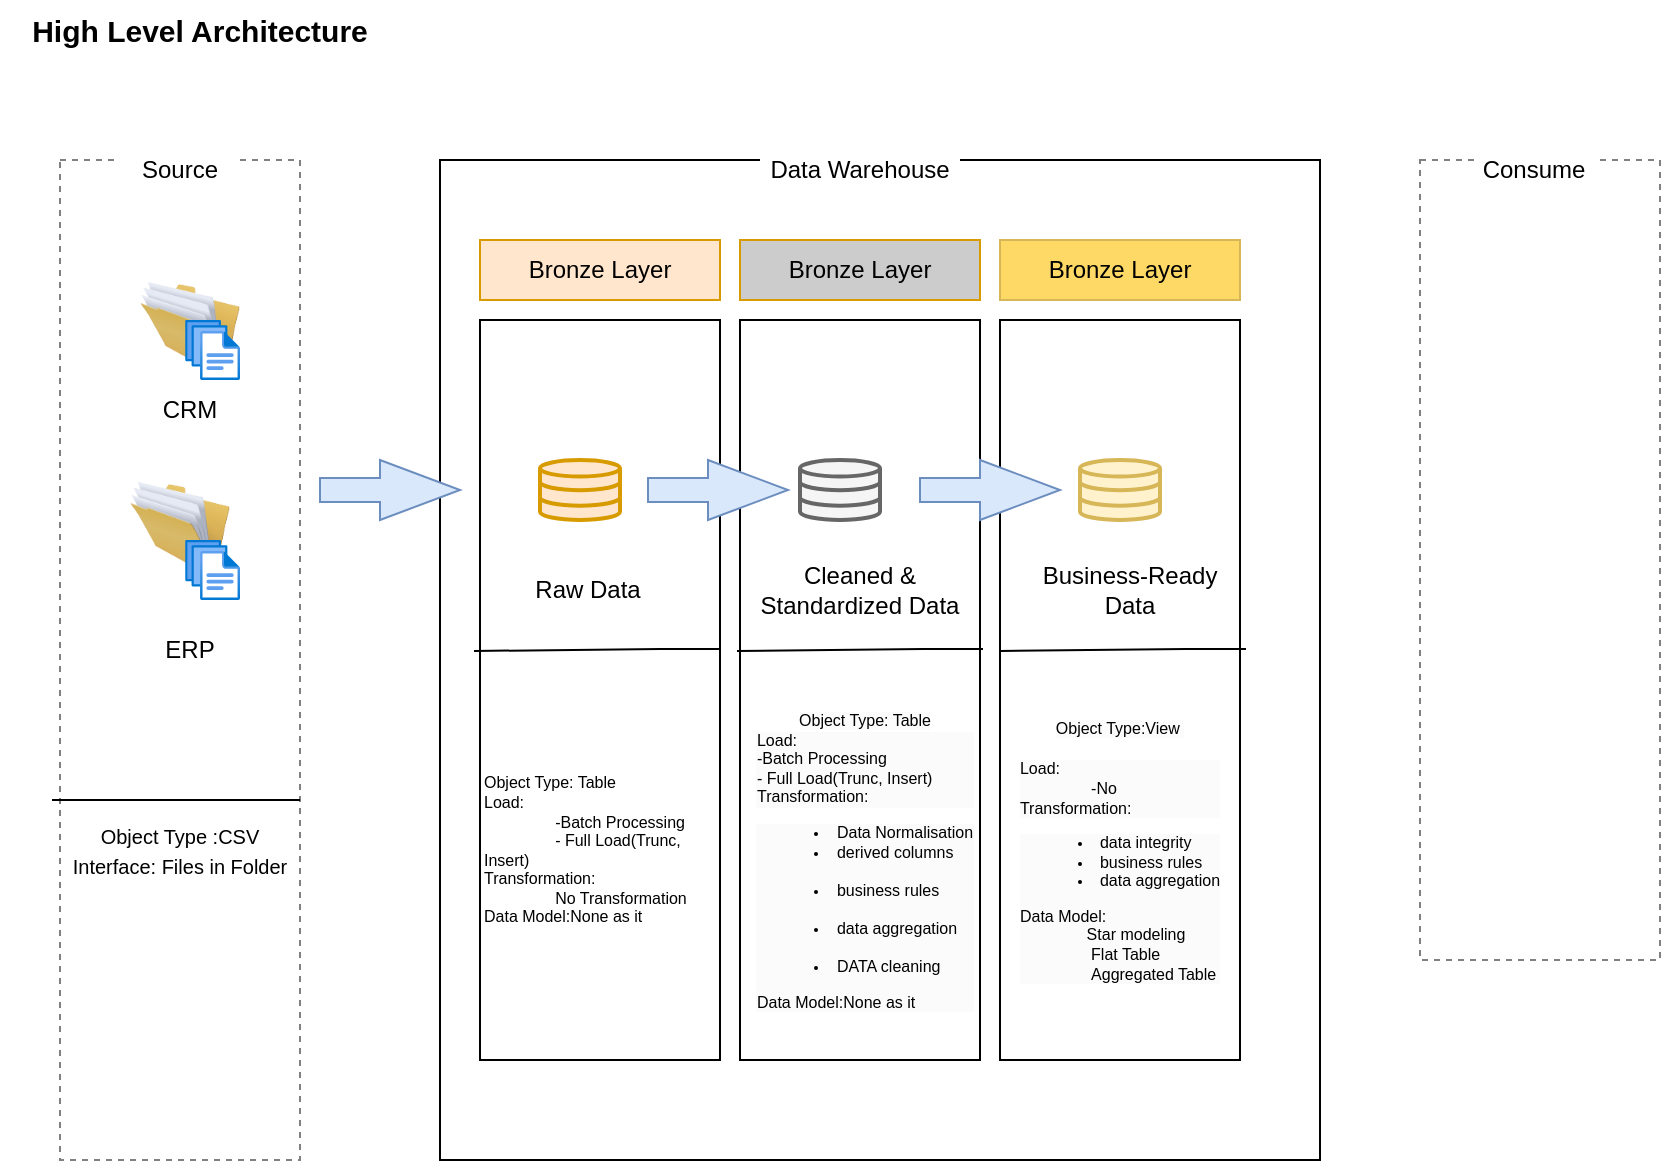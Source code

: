 <mxfile version="26.1.0">
  <diagram name="Page-1" id="3FCX_0pGCppc68yFw43s">
    <mxGraphModel dx="954" dy="639" grid="1" gridSize="10" guides="1" tooltips="1" connect="1" arrows="1" fold="1" page="1" pageScale="1" pageWidth="827" pageHeight="1169" math="0" shadow="0">
      <root>
        <mxCell id="0" />
        <mxCell id="1" parent="0" />
        <mxCell id="sraQKeebK-J_Rjf461GM-1" value="High Level Architecture" style="text;html=1;align=center;verticalAlign=middle;whiteSpace=wrap;rounded=0;fontStyle=1;fontSize=15;" vertex="1" parent="1">
          <mxGeometry x="90" y="40" width="200" height="30" as="geometry" />
        </mxCell>
        <mxCell id="sraQKeebK-J_Rjf461GM-3" value="" style="rounded=0;whiteSpace=wrap;html=1;dashed=1;strokeColor=#808080;" vertex="1" parent="1">
          <mxGeometry x="120" y="120" width="120" height="500" as="geometry" />
        </mxCell>
        <mxCell id="sraQKeebK-J_Rjf461GM-4" value="Source" style="text;html=1;align=center;verticalAlign=middle;whiteSpace=wrap;rounded=0;fillColor=default;" vertex="1" parent="1">
          <mxGeometry x="150" y="110" width="60" height="30" as="geometry" />
        </mxCell>
        <mxCell id="sraQKeebK-J_Rjf461GM-5" value="" style="rounded=0;whiteSpace=wrap;html=1;" vertex="1" parent="1">
          <mxGeometry x="310" y="120" width="440" height="500" as="geometry" />
        </mxCell>
        <mxCell id="sraQKeebK-J_Rjf461GM-6" value="Data Warehouse" style="text;html=1;align=center;verticalAlign=middle;whiteSpace=wrap;rounded=0;fillColor=default;" vertex="1" parent="1">
          <mxGeometry x="470" y="110" width="100" height="30" as="geometry" />
        </mxCell>
        <mxCell id="sraQKeebK-J_Rjf461GM-7" value="" style="rounded=0;whiteSpace=wrap;html=1;dashed=1;strokeColor=#808080;" vertex="1" parent="1">
          <mxGeometry x="800" y="120" width="120" height="400" as="geometry" />
        </mxCell>
        <mxCell id="sraQKeebK-J_Rjf461GM-8" value="Consume" style="text;html=1;align=center;verticalAlign=middle;whiteSpace=wrap;rounded=0;fillColor=default;" vertex="1" parent="1">
          <mxGeometry x="827" y="110" width="60" height="30" as="geometry" />
        </mxCell>
        <mxCell id="sraQKeebK-J_Rjf461GM-9" value="" style="rounded=0;whiteSpace=wrap;html=1;" vertex="1" parent="1">
          <mxGeometry x="330" y="200" width="120" height="370" as="geometry" />
        </mxCell>
        <mxCell id="sraQKeebK-J_Rjf461GM-10" value="Bronze Layer" style="text;html=1;align=center;verticalAlign=middle;whiteSpace=wrap;rounded=0;fillColor=#ffe6cc;strokeColor=#d79b00;" vertex="1" parent="1">
          <mxGeometry x="330" y="160" width="120" height="30" as="geometry" />
        </mxCell>
        <mxCell id="sraQKeebK-J_Rjf461GM-11" value="Bronze Layer" style="text;html=1;align=center;verticalAlign=middle;whiteSpace=wrap;rounded=0;fillColor=#CCCCCC;strokeColor=#d79b00;" vertex="1" parent="1">
          <mxGeometry x="460" y="160" width="120" height="30" as="geometry" />
        </mxCell>
        <mxCell id="sraQKeebK-J_Rjf461GM-12" value="Bronze Layer" style="text;html=1;align=center;verticalAlign=middle;whiteSpace=wrap;rounded=0;fillColor=#FFD966;strokeColor=#d6b656;" vertex="1" parent="1">
          <mxGeometry x="590" y="160" width="120" height="30" as="geometry" />
        </mxCell>
        <mxCell id="sraQKeebK-J_Rjf461GM-14" value="" style="rounded=0;whiteSpace=wrap;html=1;" vertex="1" parent="1">
          <mxGeometry x="460" y="200" width="120" height="370" as="geometry" />
        </mxCell>
        <mxCell id="sraQKeebK-J_Rjf461GM-15" value="" style="rounded=0;whiteSpace=wrap;html=1;" vertex="1" parent="1">
          <mxGeometry x="590" y="200" width="120" height="370" as="geometry" />
        </mxCell>
        <mxCell id="sraQKeebK-J_Rjf461GM-16" value="" style="image;html=1;image=img/lib/clip_art/general/Full_Folder_128x128.png" vertex="1" parent="1">
          <mxGeometry x="160" y="170" width="50" height="70" as="geometry" />
        </mxCell>
        <mxCell id="sraQKeebK-J_Rjf461GM-17" value="" style="image;aspect=fixed;html=1;points=[];align=center;fontSize=12;image=img/lib/azure2/general/Files.svg;" vertex="1" parent="1">
          <mxGeometry x="182.57" y="200" width="27.43" height="30" as="geometry" />
        </mxCell>
        <mxCell id="sraQKeebK-J_Rjf461GM-19" value="CRM" style="text;html=1;align=center;verticalAlign=middle;whiteSpace=wrap;rounded=0;" vertex="1" parent="1">
          <mxGeometry x="155" y="230" width="60" height="30" as="geometry" />
        </mxCell>
        <mxCell id="sraQKeebK-J_Rjf461GM-20" value="" style="image;html=1;image=img/lib/clip_art/general/Full_Folder_128x128.png" vertex="1" parent="1">
          <mxGeometry x="155" y="270" width="50" height="70" as="geometry" />
        </mxCell>
        <mxCell id="sraQKeebK-J_Rjf461GM-21" value="" style="image;aspect=fixed;html=1;points=[];align=center;fontSize=12;image=img/lib/azure2/general/Files.svg;" vertex="1" parent="1">
          <mxGeometry x="182.57" y="310" width="27.43" height="30" as="geometry" />
        </mxCell>
        <mxCell id="sraQKeebK-J_Rjf461GM-23" value="ERP" style="text;html=1;align=center;verticalAlign=middle;whiteSpace=wrap;rounded=0;" vertex="1" parent="1">
          <mxGeometry x="155" y="350" width="60" height="30" as="geometry" />
        </mxCell>
        <mxCell id="sraQKeebK-J_Rjf461GM-26" value="" style="endArrow=none;html=1;rounded=0;" edge="1" parent="1">
          <mxGeometry width="50" height="50" relative="1" as="geometry">
            <mxPoint x="116" y="440" as="sourcePoint" />
            <mxPoint x="240" y="440" as="targetPoint" />
            <Array as="points" />
          </mxGeometry>
        </mxCell>
        <mxCell id="sraQKeebK-J_Rjf461GM-29" value="&lt;font style=&quot;font-size: 10px;&quot;&gt;Object Type :CSV&lt;/font&gt;&lt;div&gt;&lt;font style=&quot;font-size: 10px;&quot;&gt;Interface: Files in Folder&lt;/font&gt;&lt;/div&gt;" style="text;html=1;align=center;verticalAlign=middle;whiteSpace=wrap;rounded=0;" vertex="1" parent="1">
          <mxGeometry x="110" y="450" width="140" height="30" as="geometry" />
        </mxCell>
        <mxCell id="sraQKeebK-J_Rjf461GM-32" value="" style="html=1;verticalLabelPosition=bottom;align=center;labelBackgroundColor=#ffffff;verticalAlign=top;strokeWidth=2;shadow=0;dashed=0;shape=mxgraph.ios7.icons.data;fillColor=#ffe6cc;strokeColor=#d79b00;" vertex="1" parent="1">
          <mxGeometry x="360" y="270" width="40" height="30" as="geometry" />
        </mxCell>
        <mxCell id="sraQKeebK-J_Rjf461GM-33" value="" style="html=1;verticalLabelPosition=bottom;align=center;labelBackgroundColor=#ffffff;verticalAlign=top;strokeWidth=2;strokeColor=#666666;shadow=0;dashed=0;shape=mxgraph.ios7.icons.data;fillColor=#f5f5f5;fontColor=#333333;" vertex="1" parent="1">
          <mxGeometry x="490" y="270" width="40" height="30" as="geometry" />
        </mxCell>
        <mxCell id="sraQKeebK-J_Rjf461GM-34" value="" style="html=1;verticalLabelPosition=bottom;align=center;labelBackgroundColor=#ffffff;verticalAlign=top;strokeWidth=2;strokeColor=#d6b656;shadow=0;dashed=0;shape=mxgraph.ios7.icons.data;fillColor=#fff2cc;" vertex="1" parent="1">
          <mxGeometry x="630" y="270" width="40" height="30" as="geometry" />
        </mxCell>
        <mxCell id="sraQKeebK-J_Rjf461GM-35" value="" style="html=1;shadow=0;dashed=0;align=center;verticalAlign=middle;shape=mxgraph.arrows2.arrow;dy=0.6;dx=40;notch=0;fillColor=#dae8fc;strokeColor=#6c8ebf;" vertex="1" parent="1">
          <mxGeometry x="250" y="270" width="70" height="30" as="geometry" />
        </mxCell>
        <mxCell id="sraQKeebK-J_Rjf461GM-36" value="" style="html=1;shadow=0;dashed=0;align=center;verticalAlign=middle;shape=mxgraph.arrows2.arrow;dy=0.6;dx=40;notch=0;fillColor=#dae8fc;strokeColor=#6c8ebf;" vertex="1" parent="1">
          <mxGeometry x="414" y="270" width="70" height="30" as="geometry" />
        </mxCell>
        <mxCell id="sraQKeebK-J_Rjf461GM-37" value="" style="html=1;shadow=0;dashed=0;align=center;verticalAlign=middle;shape=mxgraph.arrows2.arrow;dy=0.6;dx=40;notch=0;fillColor=#dae8fc;strokeColor=#6c8ebf;" vertex="1" parent="1">
          <mxGeometry x="550" y="270" width="70" height="30" as="geometry" />
        </mxCell>
        <mxCell id="sraQKeebK-J_Rjf461GM-38" value="Raw Data&lt;span style=&quot;color: rgba(0, 0, 0, 0); font-family: monospace; font-size: 0px; text-align: start; text-wrap-mode: nowrap;&quot;&gt;%3CmxGraphModel%3E%3Croot%3E%3CmxCell%20id%3D%220%22%2F%3E%3CmxCell%20id%3D%221%22%20parent%3D%220%22%2F%3E%3CmxCell%20id%3D%222%22%20value%3D%22%22%20style%3D%22html%3D1%3Bshadow%3D0%3Bdashed%3D0%3Balign%3Dcenter%3BverticalAlign%3Dmiddle%3Bshape%3Dmxgraph.arrows2.arrow%3Bdy%3D0.6%3Bdx%3D40%3Bnotch%3D0%3B%22%20vertex%3D%221%22%20parent%3D%221%22%3E%3CmxGeometry%20x%3D%22250%22%20y%3D%22270%22%20width%3D%2270%22%20height%3D%2230%22%20as%3D%22geometry%22%2F%3E%3C%2FmxCell%3E%3C%2Froot%3E%3C%2FmxGraphModel%3E&lt;/span&gt;" style="text;html=1;align=center;verticalAlign=middle;whiteSpace=wrap;rounded=0;" vertex="1" parent="1">
          <mxGeometry x="354" y="320" width="60" height="30" as="geometry" />
        </mxCell>
        <mxCell id="sraQKeebK-J_Rjf461GM-40" value="Cleaned &amp;amp; Standardized Data" style="text;html=1;align=center;verticalAlign=middle;whiteSpace=wrap;rounded=0;" vertex="1" parent="1">
          <mxGeometry x="465" y="320" width="110" height="30" as="geometry" />
        </mxCell>
        <mxCell id="sraQKeebK-J_Rjf461GM-41" value="Business-Ready Data" style="text;html=1;align=center;verticalAlign=middle;whiteSpace=wrap;rounded=0;" vertex="1" parent="1">
          <mxGeometry x="610" y="320" width="90" height="30" as="geometry" />
        </mxCell>
        <mxCell id="sraQKeebK-J_Rjf461GM-42" value="" style="endArrow=none;html=1;rounded=0;exitX=-0.025;exitY=0.795;exitDx=0;exitDy=0;exitPerimeter=0;" edge="1" parent="1">
          <mxGeometry width="50" height="50" relative="1" as="geometry">
            <mxPoint x="327" y="365.5" as="sourcePoint" />
            <mxPoint x="450" y="364.5" as="targetPoint" />
            <Array as="points">
              <mxPoint x="420" y="364.5" />
            </Array>
          </mxGeometry>
        </mxCell>
        <mxCell id="sraQKeebK-J_Rjf461GM-43" value="" style="endArrow=none;html=1;rounded=0;exitX=-0.025;exitY=0.795;exitDx=0;exitDy=0;exitPerimeter=0;" edge="1" parent="1">
          <mxGeometry width="50" height="50" relative="1" as="geometry">
            <mxPoint x="458.5" y="365.5" as="sourcePoint" />
            <mxPoint x="581.5" y="364.5" as="targetPoint" />
            <Array as="points">
              <mxPoint x="551.5" y="364.5" />
            </Array>
          </mxGeometry>
        </mxCell>
        <mxCell id="sraQKeebK-J_Rjf461GM-44" value="" style="endArrow=none;html=1;rounded=0;exitX=-0.025;exitY=0.795;exitDx=0;exitDy=0;exitPerimeter=0;" edge="1" parent="1">
          <mxGeometry width="50" height="50" relative="1" as="geometry">
            <mxPoint x="590" y="365.5" as="sourcePoint" />
            <mxPoint x="713" y="364.5" as="targetPoint" />
            <Array as="points">
              <mxPoint x="683" y="364.5" />
            </Array>
          </mxGeometry>
        </mxCell>
        <mxCell id="sraQKeebK-J_Rjf461GM-45" value="Object Type: Table&lt;div&gt;Load:&amp;nbsp;&lt;/div&gt;&lt;div&gt;&lt;span style=&quot;white-space: pre;&quot;&gt;&#x9;&lt;/span&gt;&lt;span style=&quot;white-space: pre;&quot;&gt;&#x9;&lt;/span&gt;-Batch Processing&lt;/div&gt;&lt;div&gt;&lt;span style=&quot;white-space: pre;&quot;&gt;&#x9;&lt;/span&gt;&lt;span style=&quot;white-space: pre;&quot;&gt;&#x9;&lt;/span&gt;- Full Load(Trunc, Insert)&lt;/div&gt;&lt;div&gt;Transformation:&lt;/div&gt;&lt;div&gt;&lt;span style=&quot;background-color: transparent; color: light-dark(rgb(0, 0, 0), rgb(255, 255, 255));&quot;&gt;&lt;span style=&quot;white-space: pre;&quot;&gt;&#x9;&lt;/span&gt;&lt;span style=&quot;white-space: pre;&quot;&gt;&#x9;&lt;/span&gt;No Transformation&lt;/span&gt;&lt;/div&gt;&lt;div&gt;&lt;div&gt;Data Model:None as it&lt;/div&gt;&lt;br&gt;&lt;/div&gt;" style="text;html=1;align=left;verticalAlign=middle;whiteSpace=wrap;rounded=0;fontSize=8;" vertex="1" parent="1">
          <mxGeometry x="330" y="369" width="120" height="201" as="geometry" />
        </mxCell>
        <mxCell id="sraQKeebK-J_Rjf461GM-47" value="&lt;span style=&quot;color: rgb(0, 0, 0); font-family: Helvetica; font-size: 8px; font-style: normal; font-variant-ligatures: normal; font-variant-caps: normal; font-weight: 400; letter-spacing: normal; orphans: 2; text-align: left; text-indent: 0px; text-transform: none; widows: 2; word-spacing: 0px; -webkit-text-stroke-width: 0px; white-space: normal; background-color: rgb(251, 251, 251); text-decoration-thickness: initial; text-decoration-style: initial; text-decoration-color: initial; float: none; display: inline !important;&quot;&gt;Object Type: Table&lt;/span&gt;&lt;div style=&quot;forced-color-adjust: none; color: rgb(0, 0, 0); font-family: Helvetica; font-size: 8px; font-style: normal; font-variant-ligatures: normal; font-variant-caps: normal; font-weight: 400; letter-spacing: normal; orphans: 2; text-align: left; text-indent: 0px; text-transform: none; widows: 2; word-spacing: 0px; -webkit-text-stroke-width: 0px; white-space: normal; background-color: rgb(251, 251, 251); text-decoration-thickness: initial; text-decoration-style: initial; text-decoration-color: initial;&quot;&gt;Load:&amp;nbsp;&lt;/div&gt;&lt;div style=&quot;forced-color-adjust: none; color: rgb(0, 0, 0); font-family: Helvetica; font-size: 8px; font-style: normal; font-variant-ligatures: normal; font-variant-caps: normal; font-weight: 400; letter-spacing: normal; orphans: 2; text-align: left; text-indent: 0px; text-transform: none; widows: 2; word-spacing: 0px; -webkit-text-stroke-width: 0px; white-space: normal; background-color: rgb(251, 251, 251); text-decoration-thickness: initial; text-decoration-style: initial; text-decoration-color: initial;&quot;&gt;-Batch Processing&lt;/div&gt;&lt;div style=&quot;forced-color-adjust: none; color: rgb(0, 0, 0); font-family: Helvetica; font-size: 8px; font-style: normal; font-variant-ligatures: normal; font-variant-caps: normal; font-weight: 400; letter-spacing: normal; orphans: 2; text-align: left; text-indent: 0px; text-transform: none; widows: 2; word-spacing: 0px; -webkit-text-stroke-width: 0px; white-space: normal; background-color: rgb(251, 251, 251); text-decoration-thickness: initial; text-decoration-style: initial; text-decoration-color: initial;&quot;&gt;- Full Load(Trunc, Insert)&lt;/div&gt;&lt;div style=&quot;forced-color-adjust: none; color: rgb(0, 0, 0); font-family: Helvetica; font-size: 8px; font-style: normal; font-variant-ligatures: normal; font-variant-caps: normal; font-weight: 400; letter-spacing: normal; orphans: 2; text-align: left; text-indent: 0px; text-transform: none; widows: 2; word-spacing: 0px; -webkit-text-stroke-width: 0px; white-space: normal; background-color: rgb(251, 251, 251); text-decoration-thickness: initial; text-decoration-style: initial; text-decoration-color: initial;&quot;&gt;Transformation:&lt;/div&gt;&lt;div style=&quot;forced-color-adjust: none; color: rgb(0, 0, 0); font-family: Helvetica; font-size: 8px; font-style: normal; font-variant-ligatures: normal; font-variant-caps: normal; font-weight: 400; letter-spacing: normal; orphans: 2; text-align: left; text-indent: 0px; text-transform: none; widows: 2; word-spacing: 0px; -webkit-text-stroke-width: 0px; white-space: normal; background-color: rgb(251, 251, 251); text-decoration-thickness: initial; text-decoration-style: initial; text-decoration-color: initial;&quot;&gt;&lt;ul style=&quot;forced-color-adjust: none;&quot;&gt;&lt;li style=&quot;forced-color-adjust: none;&quot;&gt;Data Normalisation&lt;/li&gt;&lt;li style=&quot;forced-color-adjust: none;&quot;&gt;derived columns&lt;/li&gt;&lt;br style=&quot;forced-color-adjust: none;&quot;&gt;&lt;li style=&quot;forced-color-adjust: none;&quot;&gt;business rules&lt;/li&gt;&lt;br style=&quot;forced-color-adjust: none;&quot;&gt;&lt;li style=&quot;forced-color-adjust: none;&quot;&gt;data aggregation&lt;/li&gt;&lt;br style=&quot;forced-color-adjust: none;&quot;&gt;&lt;li style=&quot;forced-color-adjust: none;&quot;&gt;DATA cleaning&lt;/li&gt;&lt;/ul&gt;&lt;div style=&quot;forced-color-adjust: none;&quot;&gt;Data Model:None as it&lt;/div&gt;&lt;/div&gt;" style="text;html=1;align=center;verticalAlign=middle;whiteSpace=wrap;rounded=0;fontSize=9;" vertex="1" parent="1">
          <mxGeometry x="465" y="374.5" width="115" height="190" as="geometry" />
        </mxCell>
        <mxCell id="sraQKeebK-J_Rjf461GM-49" value="&lt;span style=&quot;color: rgb(0, 0, 0); font-family: Helvetica; font-size: 8px; font-style: normal; font-variant-ligatures: normal; font-variant-caps: normal; font-weight: 400; letter-spacing: normal; orphans: 2; text-align: left; text-indent: 0px; text-transform: none; widows: 2; word-spacing: 0px; -webkit-text-stroke-width: 0px; white-space: normal; background-color: rgb(251, 251, 251); text-decoration-thickness: initial; text-decoration-style: initial; text-decoration-color: initial; float: none; display: inline !important;&quot;&gt;Object Type:View&amp;nbsp;&lt;/span&gt;&lt;div&gt;&lt;div style=&quot;text-align: left;&quot;&gt;&lt;span style=&quot;font-size: 8px;&quot;&gt;&lt;br&gt;&lt;/span&gt;&lt;/div&gt;&lt;div style=&quot;forced-color-adjust: none; color: rgb(0, 0, 0); font-family: Helvetica; font-size: 8px; font-style: normal; font-variant-ligatures: normal; font-variant-caps: normal; font-weight: 400; letter-spacing: normal; orphans: 2; text-align: left; text-indent: 0px; text-transform: none; widows: 2; word-spacing: 0px; -webkit-text-stroke-width: 0px; white-space: normal; background-color: rgb(251, 251, 251); text-decoration-thickness: initial; text-decoration-style: initial; text-decoration-color: initial;&quot;&gt;Load:&amp;nbsp;&lt;/div&gt;&lt;div style=&quot;forced-color-adjust: none; color: rgb(0, 0, 0); font-family: Helvetica; font-size: 8px; font-style: normal; font-variant-ligatures: normal; font-variant-caps: normal; font-weight: 400; letter-spacing: normal; orphans: 2; text-align: left; text-indent: 0px; text-transform: none; widows: 2; word-spacing: 0px; -webkit-text-stroke-width: 0px; white-space: normal; background-color: rgb(251, 251, 251); text-decoration-thickness: initial; text-decoration-style: initial; text-decoration-color: initial;&quot;&gt;&lt;span style=&quot;white-space: pre;&quot;&gt;&#x9;&lt;/span&gt;&lt;span style=&quot;white-space: pre;&quot;&gt;&#x9;&lt;/span&gt;-No&lt;/div&gt;&lt;div style=&quot;forced-color-adjust: none; color: rgb(0, 0, 0); font-family: Helvetica; font-size: 8px; font-style: normal; font-variant-ligatures: normal; font-variant-caps: normal; font-weight: 400; letter-spacing: normal; orphans: 2; text-align: left; text-indent: 0px; text-transform: none; widows: 2; word-spacing: 0px; -webkit-text-stroke-width: 0px; white-space: normal; background-color: rgb(251, 251, 251); text-decoration-thickness: initial; text-decoration-style: initial; text-decoration-color: initial;&quot;&gt;Transformation:&lt;/div&gt;&lt;div style=&quot;forced-color-adjust: none; color: rgb(0, 0, 0); font-family: Helvetica; font-size: 8px; font-style: normal; font-variant-ligatures: normal; font-variant-caps: normal; font-weight: 400; letter-spacing: normal; orphans: 2; text-align: left; text-indent: 0px; text-transform: none; widows: 2; word-spacing: 0px; -webkit-text-stroke-width: 0px; white-space: normal; background-color: rgb(251, 251, 251); text-decoration-thickness: initial; text-decoration-style: initial; text-decoration-color: initial;&quot;&gt;&lt;ul style=&quot;forced-color-adjust: none;&quot;&gt;&lt;li style=&quot;forced-color-adjust: none;&quot;&gt;data integrity&lt;/li&gt;&lt;li style=&quot;forced-color-adjust: none;&quot;&gt;business rules&lt;/li&gt;&lt;li style=&quot;forced-color-adjust: none;&quot;&gt;data aggregation&lt;/li&gt;&lt;/ul&gt;&lt;div style=&quot;forced-color-adjust: none;&quot;&gt;Data Model:&lt;/div&gt;&lt;div style=&quot;forced-color-adjust: none;&quot;&gt;&amp;nbsp; &amp;nbsp; &amp;nbsp; &amp;nbsp; &amp;nbsp; &amp;nbsp; &amp;nbsp; &amp;nbsp;Star modeling&lt;/div&gt;&lt;div style=&quot;forced-color-adjust: none;&quot;&gt;&lt;span style=&quot;white-space: pre;&quot;&gt;&#x9;&lt;/span&gt;&lt;span style=&quot;white-space: pre;&quot;&gt;&#x9;&lt;/span&gt;Flat Table&lt;br&gt;&lt;/div&gt;&lt;div style=&quot;forced-color-adjust: none;&quot;&gt;&lt;span style=&quot;white-space: pre;&quot;&gt;&#x9;&lt;/span&gt;&lt;span style=&quot;white-space: pre;&quot;&gt;&#x9;&lt;/span&gt;Aggregated Table&lt;br&gt;&lt;/div&gt;&lt;/div&gt;&lt;/div&gt;" style="text;html=1;align=center;verticalAlign=middle;whiteSpace=wrap;rounded=0;fontSize=9;" vertex="1" parent="1">
          <mxGeometry x="590" y="365" width="120" height="200" as="geometry" />
        </mxCell>
      </root>
    </mxGraphModel>
  </diagram>
</mxfile>
